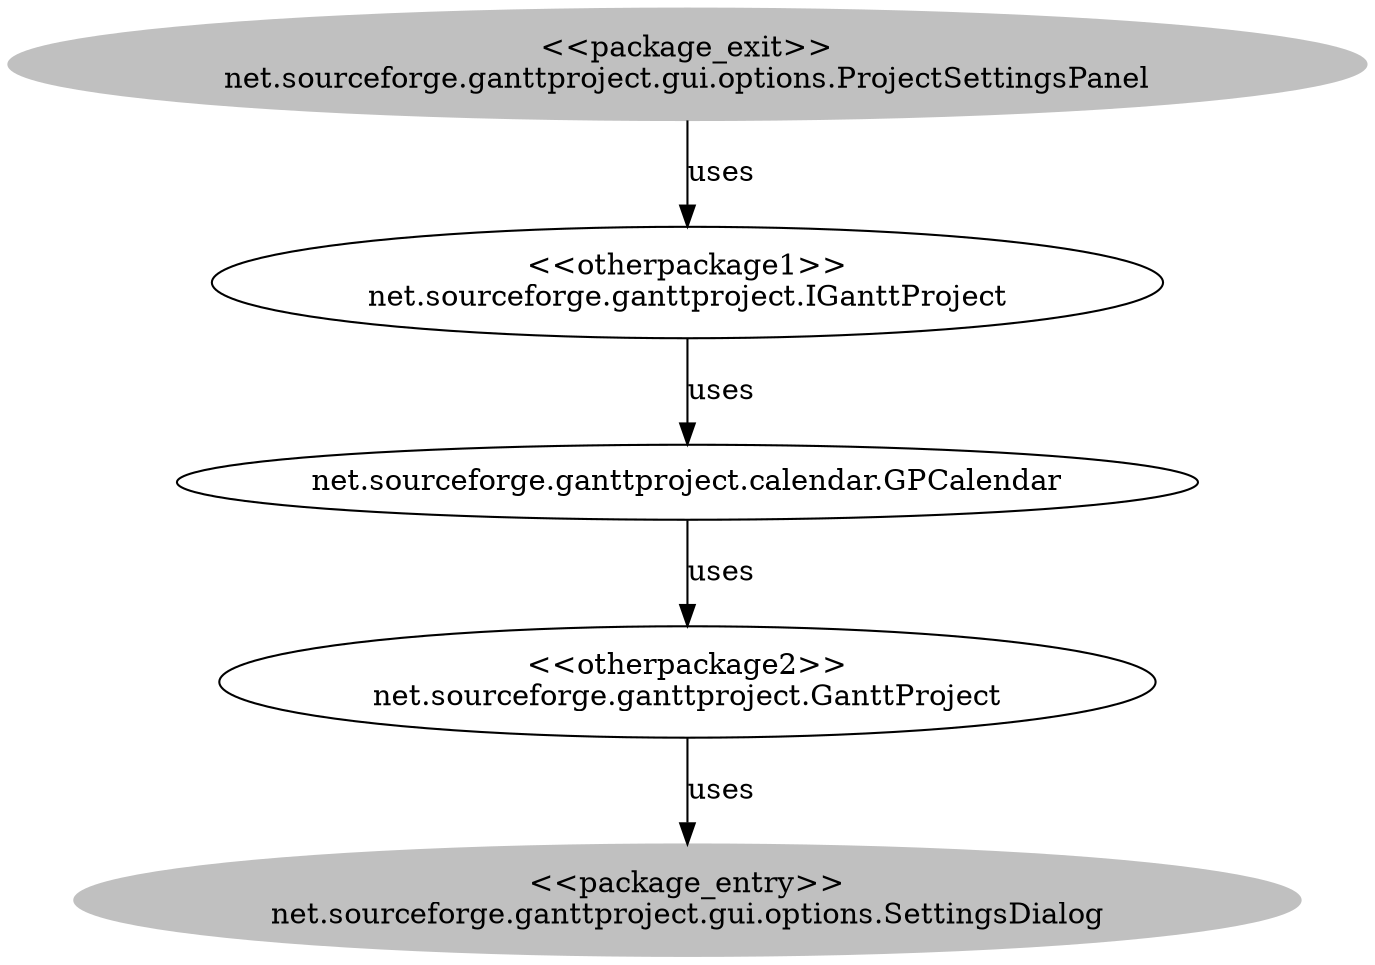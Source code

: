 digraph cd {
	net_sourceforge_ganttproject_gui_options_ProjectSettingsPanel [label="<<package_exit>>
net.sourceforge.ganttproject.gui.options.ProjectSettingsPanel",style=filled,color="grey"];
	net_sourceforge_ganttproject_gui_options_SettingsDialog [label="<<package_entry>>
net.sourceforge.ganttproject.gui.options.SettingsDialog",style=filled,color="grey"];
	net_sourceforge_ganttproject_IGanttProject [label="<<otherpackage1>>
net.sourceforge.ganttproject.IGanttProject"];
	net_sourceforge_ganttproject_GanttProject [label="<<otherpackage2>>
net.sourceforge.ganttproject.GanttProject"];
	net_sourceforge_ganttproject_calendar_GPCalendar [label="net.sourceforge.ganttproject.calendar.GPCalendar"];
	net_sourceforge_ganttproject_gui_options_ProjectSettingsPanel -> net_sourceforge_ganttproject_IGanttProject [label=uses];
	net_sourceforge_ganttproject_GanttProject -> net_sourceforge_ganttproject_gui_options_SettingsDialog [label=uses];
	net_sourceforge_ganttproject_IGanttProject -> net_sourceforge_ganttproject_calendar_GPCalendar [label=uses];
	net_sourceforge_ganttproject_calendar_GPCalendar -> net_sourceforge_ganttproject_GanttProject [label=uses];
}
